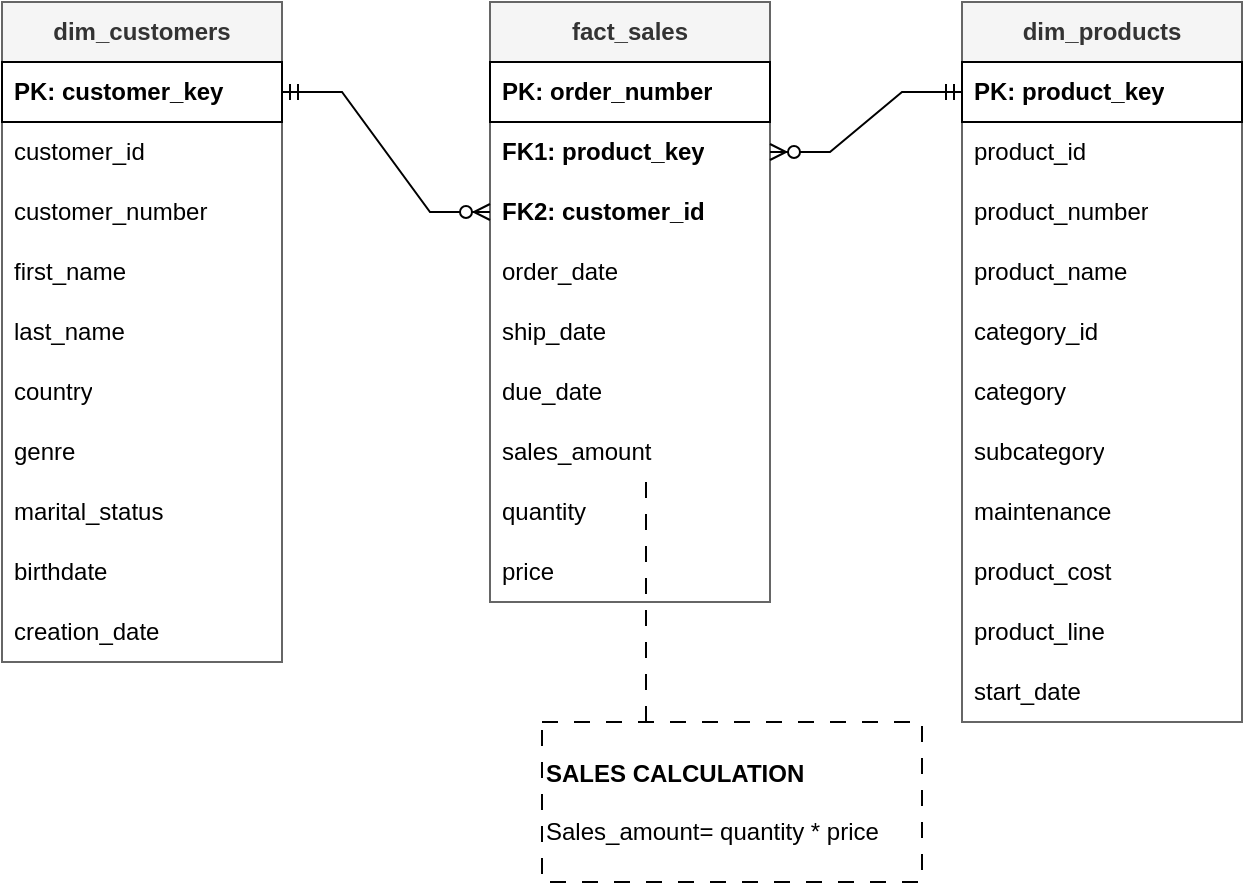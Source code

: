 <mxfile version="28.0.6">
  <diagram name="Página-1" id="njhy1c5OjmmQ-h2skLLM">
    <mxGraphModel dx="1042" dy="626" grid="1" gridSize="10" guides="1" tooltips="1" connect="1" arrows="1" fold="1" page="1" pageScale="1" pageWidth="827" pageHeight="1169" math="0" shadow="0">
      <root>
        <mxCell id="0" />
        <mxCell id="1" parent="0" />
        <mxCell id="2woscWgTZFQCguUCEEOh-1" value="dim_customers" style="swimlane;fontStyle=1;childLayout=stackLayout;horizontal=1;startSize=30;horizontalStack=0;resizeParent=1;resizeParentMax=0;resizeLast=0;collapsible=1;marginBottom=0;whiteSpace=wrap;html=1;fillColor=#f5f5f5;fontColor=#333333;strokeColor=#666666;" parent="1" vertex="1">
          <mxGeometry x="100" y="80" width="140" height="330" as="geometry" />
        </mxCell>
        <mxCell id="2woscWgTZFQCguUCEEOh-2" value="PK: customer_key" style="text;strokeColor=default;fillColor=none;align=left;verticalAlign=middle;spacingLeft=4;spacingRight=4;overflow=hidden;points=[[0,0.5],[1,0.5]];portConstraint=eastwest;rotatable=0;whiteSpace=wrap;html=1;fontStyle=1" parent="2woscWgTZFQCguUCEEOh-1" vertex="1">
          <mxGeometry y="30" width="140" height="30" as="geometry" />
        </mxCell>
        <mxCell id="2woscWgTZFQCguUCEEOh-3" value="customer_id" style="text;strokeColor=none;fillColor=none;align=left;verticalAlign=middle;spacingLeft=4;spacingRight=4;overflow=hidden;points=[[0,0.5],[1,0.5]];portConstraint=eastwest;rotatable=0;whiteSpace=wrap;html=1;" parent="2woscWgTZFQCguUCEEOh-1" vertex="1">
          <mxGeometry y="60" width="140" height="30" as="geometry" />
        </mxCell>
        <mxCell id="2woscWgTZFQCguUCEEOh-4" value="customer_number" style="text;strokeColor=none;fillColor=none;align=left;verticalAlign=middle;spacingLeft=4;spacingRight=4;overflow=hidden;points=[[0,0.5],[1,0.5]];portConstraint=eastwest;rotatable=0;whiteSpace=wrap;html=1;" parent="2woscWgTZFQCguUCEEOh-1" vertex="1">
          <mxGeometry y="90" width="140" height="30" as="geometry" />
        </mxCell>
        <mxCell id="2woscWgTZFQCguUCEEOh-5" value="first_name" style="text;strokeColor=none;fillColor=none;align=left;verticalAlign=middle;spacingLeft=4;spacingRight=4;overflow=hidden;points=[[0,0.5],[1,0.5]];portConstraint=eastwest;rotatable=0;whiteSpace=wrap;html=1;" parent="2woscWgTZFQCguUCEEOh-1" vertex="1">
          <mxGeometry y="120" width="140" height="30" as="geometry" />
        </mxCell>
        <mxCell id="2woscWgTZFQCguUCEEOh-6" value="last_name" style="text;strokeColor=none;fillColor=none;align=left;verticalAlign=middle;spacingLeft=4;spacingRight=4;overflow=hidden;points=[[0,0.5],[1,0.5]];portConstraint=eastwest;rotatable=0;whiteSpace=wrap;html=1;" parent="2woscWgTZFQCguUCEEOh-1" vertex="1">
          <mxGeometry y="150" width="140" height="30" as="geometry" />
        </mxCell>
        <mxCell id="2woscWgTZFQCguUCEEOh-7" value="country" style="text;strokeColor=none;fillColor=none;align=left;verticalAlign=middle;spacingLeft=4;spacingRight=4;overflow=hidden;points=[[0,0.5],[1,0.5]];portConstraint=eastwest;rotatable=0;whiteSpace=wrap;html=1;" parent="2woscWgTZFQCguUCEEOh-1" vertex="1">
          <mxGeometry y="180" width="140" height="30" as="geometry" />
        </mxCell>
        <mxCell id="2woscWgTZFQCguUCEEOh-8" value="genre" style="text;strokeColor=none;fillColor=none;align=left;verticalAlign=middle;spacingLeft=4;spacingRight=4;overflow=hidden;points=[[0,0.5],[1,0.5]];portConstraint=eastwest;rotatable=0;whiteSpace=wrap;html=1;" parent="2woscWgTZFQCguUCEEOh-1" vertex="1">
          <mxGeometry y="210" width="140" height="30" as="geometry" />
        </mxCell>
        <mxCell id="2woscWgTZFQCguUCEEOh-9" value="marital_status" style="text;strokeColor=none;fillColor=none;align=left;verticalAlign=middle;spacingLeft=4;spacingRight=4;overflow=hidden;points=[[0,0.5],[1,0.5]];portConstraint=eastwest;rotatable=0;whiteSpace=wrap;html=1;" parent="2woscWgTZFQCguUCEEOh-1" vertex="1">
          <mxGeometry y="240" width="140" height="30" as="geometry" />
        </mxCell>
        <mxCell id="2woscWgTZFQCguUCEEOh-11" value="birthdate" style="text;strokeColor=none;fillColor=none;align=left;verticalAlign=middle;spacingLeft=4;spacingRight=4;overflow=hidden;points=[[0,0.5],[1,0.5]];portConstraint=eastwest;rotatable=0;whiteSpace=wrap;html=1;" parent="2woscWgTZFQCguUCEEOh-1" vertex="1">
          <mxGeometry y="270" width="140" height="30" as="geometry" />
        </mxCell>
        <mxCell id="2woscWgTZFQCguUCEEOh-10" value="creation_date" style="text;strokeColor=none;fillColor=none;align=left;verticalAlign=middle;spacingLeft=4;spacingRight=4;overflow=hidden;points=[[0,0.5],[1,0.5]];portConstraint=eastwest;rotatable=0;whiteSpace=wrap;html=1;" parent="2woscWgTZFQCguUCEEOh-1" vertex="1">
          <mxGeometry y="300" width="140" height="30" as="geometry" />
        </mxCell>
        <mxCell id="2woscWgTZFQCguUCEEOh-12" value="fact_sales" style="swimlane;fontStyle=1;childLayout=stackLayout;horizontal=1;startSize=30;horizontalStack=0;resizeParent=1;resizeParentMax=0;resizeLast=0;collapsible=1;marginBottom=0;whiteSpace=wrap;html=1;fillColor=#f5f5f5;fontColor=#333333;strokeColor=#666666;" parent="1" vertex="1">
          <mxGeometry x="344" y="80" width="140" height="300" as="geometry" />
        </mxCell>
        <mxCell id="2woscWgTZFQCguUCEEOh-13" value="PK: order_number" style="text;strokeColor=default;fillColor=none;align=left;verticalAlign=middle;spacingLeft=4;spacingRight=4;overflow=hidden;points=[[0,0.5],[1,0.5]];portConstraint=eastwest;rotatable=0;whiteSpace=wrap;html=1;fontStyle=1" parent="2woscWgTZFQCguUCEEOh-12" vertex="1">
          <mxGeometry y="30" width="140" height="30" as="geometry" />
        </mxCell>
        <mxCell id="2woscWgTZFQCguUCEEOh-14" value="&lt;b&gt;FK1: product_key&lt;/b&gt;" style="text;strokeColor=none;fillColor=none;align=left;verticalAlign=middle;spacingLeft=4;spacingRight=4;overflow=hidden;points=[[0,0.5],[1,0.5]];portConstraint=eastwest;rotatable=0;whiteSpace=wrap;html=1;" parent="2woscWgTZFQCguUCEEOh-12" vertex="1">
          <mxGeometry y="60" width="140" height="30" as="geometry" />
        </mxCell>
        <mxCell id="2woscWgTZFQCguUCEEOh-15" value="&lt;b&gt;FK2: customer_id&lt;/b&gt;" style="text;strokeColor=none;fillColor=none;align=left;verticalAlign=middle;spacingLeft=4;spacingRight=4;overflow=hidden;points=[[0,0.5],[1,0.5]];portConstraint=eastwest;rotatable=0;whiteSpace=wrap;html=1;" parent="2woscWgTZFQCguUCEEOh-12" vertex="1">
          <mxGeometry y="90" width="140" height="30" as="geometry" />
        </mxCell>
        <mxCell id="2woscWgTZFQCguUCEEOh-16" value="order_date" style="text;strokeColor=none;fillColor=none;align=left;verticalAlign=middle;spacingLeft=4;spacingRight=4;overflow=hidden;points=[[0,0.5],[1,0.5]];portConstraint=eastwest;rotatable=0;whiteSpace=wrap;html=1;" parent="2woscWgTZFQCguUCEEOh-12" vertex="1">
          <mxGeometry y="120" width="140" height="30" as="geometry" />
        </mxCell>
        <mxCell id="2woscWgTZFQCguUCEEOh-17" value="ship_date" style="text;strokeColor=none;fillColor=none;align=left;verticalAlign=middle;spacingLeft=4;spacingRight=4;overflow=hidden;points=[[0,0.5],[1,0.5]];portConstraint=eastwest;rotatable=0;whiteSpace=wrap;html=1;" parent="2woscWgTZFQCguUCEEOh-12" vertex="1">
          <mxGeometry y="150" width="140" height="30" as="geometry" />
        </mxCell>
        <mxCell id="2woscWgTZFQCguUCEEOh-18" value="due_date" style="text;strokeColor=none;fillColor=none;align=left;verticalAlign=middle;spacingLeft=4;spacingRight=4;overflow=hidden;points=[[0,0.5],[1,0.5]];portConstraint=eastwest;rotatable=0;whiteSpace=wrap;html=1;" parent="2woscWgTZFQCguUCEEOh-12" vertex="1">
          <mxGeometry y="180" width="140" height="30" as="geometry" />
        </mxCell>
        <mxCell id="2woscWgTZFQCguUCEEOh-19" value="sales_amount" style="text;strokeColor=none;fillColor=none;align=left;verticalAlign=middle;spacingLeft=4;spacingRight=4;overflow=hidden;points=[[0,0.5],[1,0.5]];portConstraint=eastwest;rotatable=0;whiteSpace=wrap;html=1;" parent="2woscWgTZFQCguUCEEOh-12" vertex="1">
          <mxGeometry y="210" width="140" height="30" as="geometry" />
        </mxCell>
        <mxCell id="2woscWgTZFQCguUCEEOh-20" value="quantity" style="text;strokeColor=none;fillColor=none;align=left;verticalAlign=middle;spacingLeft=4;spacingRight=4;overflow=hidden;points=[[0,0.5],[1,0.5]];portConstraint=eastwest;rotatable=0;whiteSpace=wrap;html=1;" parent="2woscWgTZFQCguUCEEOh-12" vertex="1">
          <mxGeometry y="240" width="140" height="30" as="geometry" />
        </mxCell>
        <mxCell id="2woscWgTZFQCguUCEEOh-21" value="price" style="text;strokeColor=none;fillColor=none;align=left;verticalAlign=middle;spacingLeft=4;spacingRight=4;overflow=hidden;points=[[0,0.5],[1,0.5]];portConstraint=eastwest;rotatable=0;whiteSpace=wrap;html=1;" parent="2woscWgTZFQCguUCEEOh-12" vertex="1">
          <mxGeometry y="270" width="140" height="30" as="geometry" />
        </mxCell>
        <mxCell id="2woscWgTZFQCguUCEEOh-25" value="dim_products" style="swimlane;fontStyle=1;childLayout=stackLayout;horizontal=1;startSize=30;horizontalStack=0;resizeParent=1;resizeParentMax=0;resizeLast=0;collapsible=1;marginBottom=0;whiteSpace=wrap;html=1;fillColor=#f5f5f5;fontColor=#333333;strokeColor=#666666;" parent="1" vertex="1">
          <mxGeometry x="580" y="80" width="140" height="360" as="geometry" />
        </mxCell>
        <mxCell id="2woscWgTZFQCguUCEEOh-26" value="PK: product_key" style="text;strokeColor=default;fillColor=none;align=left;verticalAlign=middle;spacingLeft=4;spacingRight=4;overflow=hidden;points=[[0,0.5],[1,0.5]];portConstraint=eastwest;rotatable=0;whiteSpace=wrap;html=1;fontStyle=1" parent="2woscWgTZFQCguUCEEOh-25" vertex="1">
          <mxGeometry y="30" width="140" height="30" as="geometry" />
        </mxCell>
        <mxCell id="2woscWgTZFQCguUCEEOh-27" value="product_id" style="text;strokeColor=none;fillColor=none;align=left;verticalAlign=middle;spacingLeft=4;spacingRight=4;overflow=hidden;points=[[0,0.5],[1,0.5]];portConstraint=eastwest;rotatable=0;whiteSpace=wrap;html=1;" parent="2woscWgTZFQCguUCEEOh-25" vertex="1">
          <mxGeometry y="60" width="140" height="30" as="geometry" />
        </mxCell>
        <mxCell id="2woscWgTZFQCguUCEEOh-28" value="product_number" style="text;strokeColor=none;fillColor=none;align=left;verticalAlign=middle;spacingLeft=4;spacingRight=4;overflow=hidden;points=[[0,0.5],[1,0.5]];portConstraint=eastwest;rotatable=0;whiteSpace=wrap;html=1;" parent="2woscWgTZFQCguUCEEOh-25" vertex="1">
          <mxGeometry y="90" width="140" height="30" as="geometry" />
        </mxCell>
        <mxCell id="2woscWgTZFQCguUCEEOh-29" value="product_name" style="text;strokeColor=none;fillColor=none;align=left;verticalAlign=middle;spacingLeft=4;spacingRight=4;overflow=hidden;points=[[0,0.5],[1,0.5]];portConstraint=eastwest;rotatable=0;whiteSpace=wrap;html=1;" parent="2woscWgTZFQCguUCEEOh-25" vertex="1">
          <mxGeometry y="120" width="140" height="30" as="geometry" />
        </mxCell>
        <mxCell id="2woscWgTZFQCguUCEEOh-30" value="category_id" style="text;strokeColor=none;fillColor=none;align=left;verticalAlign=middle;spacingLeft=4;spacingRight=4;overflow=hidden;points=[[0,0.5],[1,0.5]];portConstraint=eastwest;rotatable=0;whiteSpace=wrap;html=1;" parent="2woscWgTZFQCguUCEEOh-25" vertex="1">
          <mxGeometry y="150" width="140" height="30" as="geometry" />
        </mxCell>
        <mxCell id="2woscWgTZFQCguUCEEOh-31" value="category" style="text;strokeColor=none;fillColor=none;align=left;verticalAlign=middle;spacingLeft=4;spacingRight=4;overflow=hidden;points=[[0,0.5],[1,0.5]];portConstraint=eastwest;rotatable=0;whiteSpace=wrap;html=1;" parent="2woscWgTZFQCguUCEEOh-25" vertex="1">
          <mxGeometry y="180" width="140" height="30" as="geometry" />
        </mxCell>
        <mxCell id="2woscWgTZFQCguUCEEOh-32" value="subcategory" style="text;strokeColor=none;fillColor=none;align=left;verticalAlign=middle;spacingLeft=4;spacingRight=4;overflow=hidden;points=[[0,0.5],[1,0.5]];portConstraint=eastwest;rotatable=0;whiteSpace=wrap;html=1;" parent="2woscWgTZFQCguUCEEOh-25" vertex="1">
          <mxGeometry y="210" width="140" height="30" as="geometry" />
        </mxCell>
        <mxCell id="2woscWgTZFQCguUCEEOh-33" value="maintenance" style="text;strokeColor=none;fillColor=none;align=left;verticalAlign=middle;spacingLeft=4;spacingRight=4;overflow=hidden;points=[[0,0.5],[1,0.5]];portConstraint=eastwest;rotatable=0;whiteSpace=wrap;html=1;" parent="2woscWgTZFQCguUCEEOh-25" vertex="1">
          <mxGeometry y="240" width="140" height="30" as="geometry" />
        </mxCell>
        <mxCell id="2woscWgTZFQCguUCEEOh-34" value="product_cost" style="text;strokeColor=none;fillColor=none;align=left;verticalAlign=middle;spacingLeft=4;spacingRight=4;overflow=hidden;points=[[0,0.5],[1,0.5]];portConstraint=eastwest;rotatable=0;whiteSpace=wrap;html=1;" parent="2woscWgTZFQCguUCEEOh-25" vertex="1">
          <mxGeometry y="270" width="140" height="30" as="geometry" />
        </mxCell>
        <mxCell id="2woscWgTZFQCguUCEEOh-35" value="product_line" style="text;strokeColor=none;fillColor=none;align=left;verticalAlign=middle;spacingLeft=4;spacingRight=4;overflow=hidden;points=[[0,0.5],[1,0.5]];portConstraint=eastwest;rotatable=0;whiteSpace=wrap;html=1;" parent="2woscWgTZFQCguUCEEOh-25" vertex="1">
          <mxGeometry y="300" width="140" height="30" as="geometry" />
        </mxCell>
        <mxCell id="2woscWgTZFQCguUCEEOh-36" value="start_date" style="text;strokeColor=none;fillColor=none;align=left;verticalAlign=middle;spacingLeft=4;spacingRight=4;overflow=hidden;points=[[0,0.5],[1,0.5]];portConstraint=eastwest;rotatable=0;whiteSpace=wrap;html=1;" parent="2woscWgTZFQCguUCEEOh-25" vertex="1">
          <mxGeometry y="330" width="140" height="30" as="geometry" />
        </mxCell>
        <mxCell id="2woscWgTZFQCguUCEEOh-39" value="" style="edgeStyle=entityRelationEdgeStyle;fontSize=12;html=1;endArrow=ERzeroToMany;startArrow=ERmandOne;rounded=0;entryX=0;entryY=0.5;entryDx=0;entryDy=0;exitX=1;exitY=0.5;exitDx=0;exitDy=0;" parent="1" source="2woscWgTZFQCguUCEEOh-2" target="2woscWgTZFQCguUCEEOh-15" edge="1">
          <mxGeometry width="100" height="100" relative="1" as="geometry">
            <mxPoint x="240" y="150" as="sourcePoint" />
            <mxPoint x="340" y="50" as="targetPoint" />
          </mxGeometry>
        </mxCell>
        <mxCell id="2woscWgTZFQCguUCEEOh-40" value="" style="edgeStyle=entityRelationEdgeStyle;fontSize=12;html=1;endArrow=ERzeroToMany;startArrow=ERmandOne;rounded=0;entryX=1;entryY=0.5;entryDx=0;entryDy=0;exitX=0;exitY=0.5;exitDx=0;exitDy=0;" parent="1" source="2woscWgTZFQCguUCEEOh-26" target="2woscWgTZFQCguUCEEOh-14" edge="1">
          <mxGeometry width="100" height="100" relative="1" as="geometry">
            <mxPoint x="460" y="190" as="sourcePoint" />
            <mxPoint x="564" y="225" as="targetPoint" />
          </mxGeometry>
        </mxCell>
        <mxCell id="2woscWgTZFQCguUCEEOh-42" style="edgeStyle=orthogonalEdgeStyle;rounded=0;orthogonalLoop=1;jettySize=auto;html=1;endArrow=none;endFill=0;dashPattern=8 8;dashed=1;" parent="1" edge="1">
          <mxGeometry relative="1" as="geometry">
            <mxPoint x="422" y="440" as="sourcePoint" />
            <mxPoint x="422" y="320" as="targetPoint" />
            <Array as="points">
              <mxPoint x="422" y="340" />
              <mxPoint x="422" y="340" />
            </Array>
          </mxGeometry>
        </mxCell>
        <mxCell id="2woscWgTZFQCguUCEEOh-41" value="&lt;b&gt;SALES CALCULATION&lt;/b&gt;&lt;div&gt;&lt;br&gt;&lt;/div&gt;&lt;div&gt;Sales_amount= quantity * price&lt;/div&gt;" style="text;html=1;align=left;verticalAlign=middle;whiteSpace=wrap;rounded=0;strokeColor=default;dashed=1;dashPattern=8 8;" parent="1" vertex="1">
          <mxGeometry x="370" y="440" width="190" height="80" as="geometry" />
        </mxCell>
      </root>
    </mxGraphModel>
  </diagram>
</mxfile>
